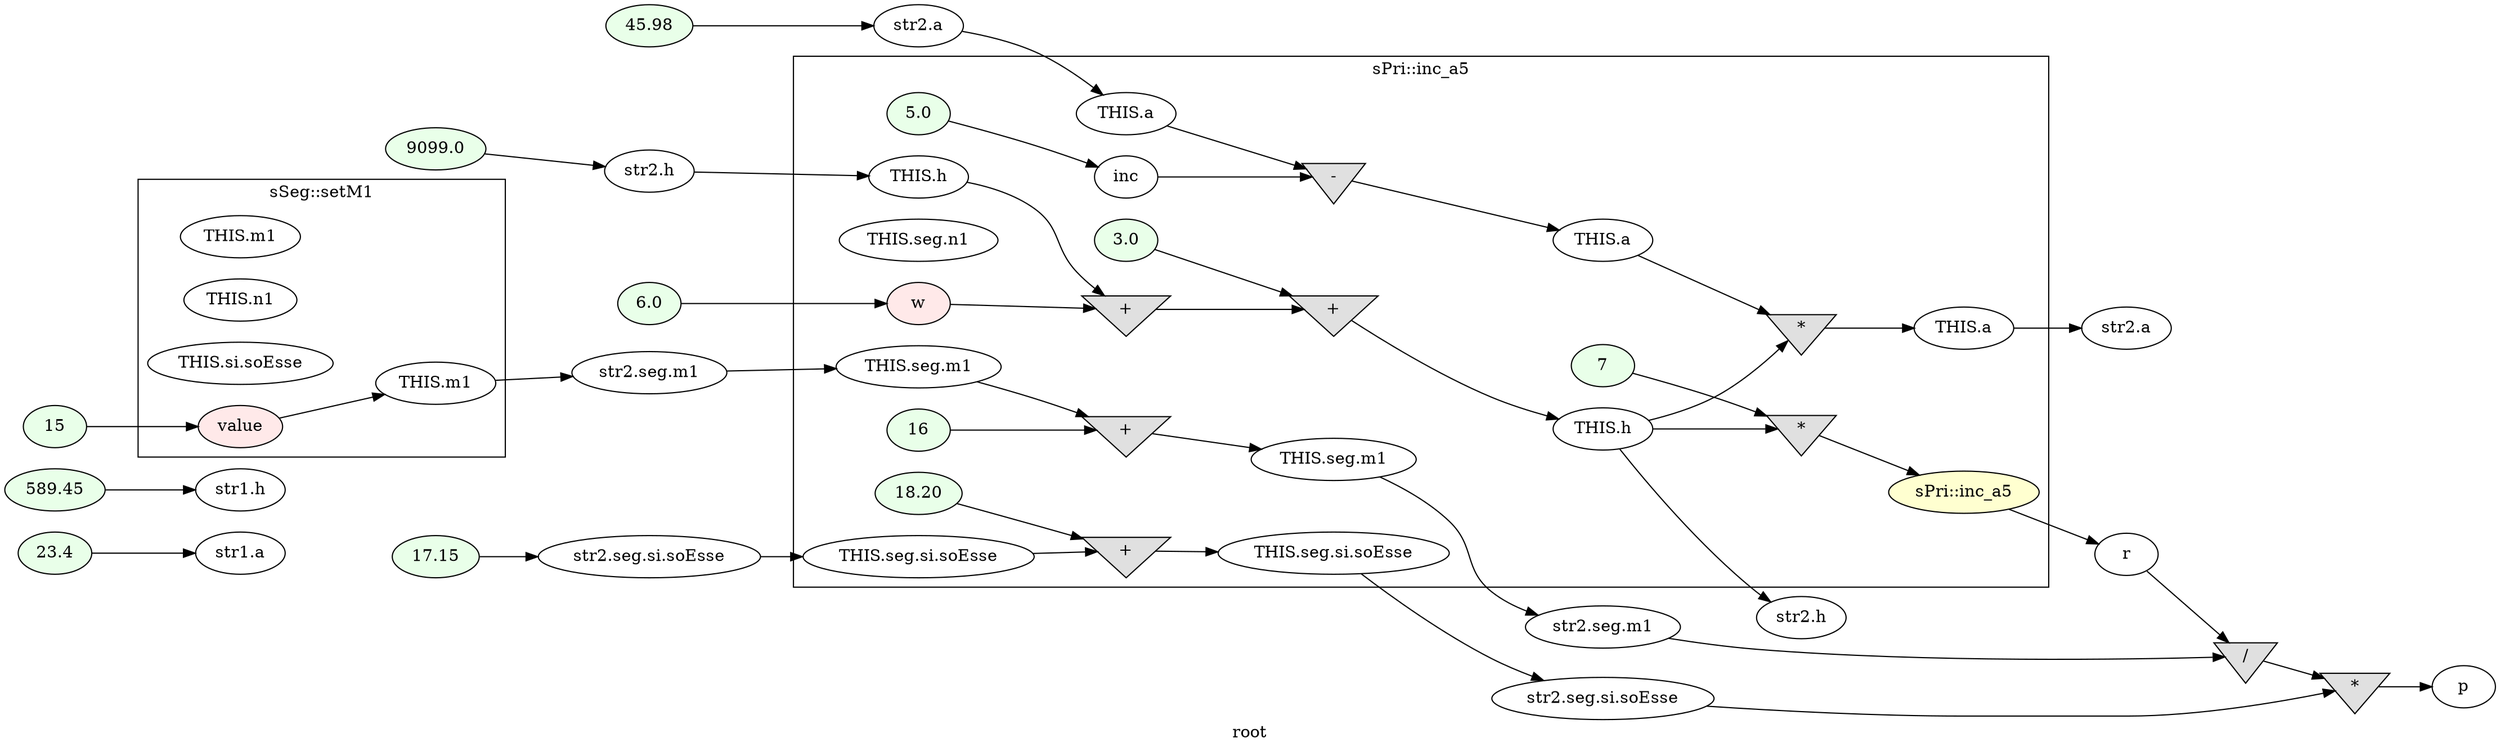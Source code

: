 digraph G
{
rankdir=LR;
label = "root";
	node_000031 [ label = "23.4", style=filled, fillcolor="#E9FFE9", startingline=43 ]
	node_000032 [ label = "str1.a", startingline=43 ]
	node_000033 [ label = "589.45", style=filled, fillcolor="#E9FFE9", startingline=44 ]
	node_000034 [ label = "str1.h", startingline=44 ]
	node_000035 [ label = "45.98", style=filled, fillcolor="#E9FFE9", startingline=46 ]
	node_000036 [ label = "str2.a", startingline=46 ]
	node_000037 [ label = "9099.0", style=filled, fillcolor="#E9FFE9", startingline=47 ]
	node_000038 [ label = "str2.h", startingline=47 ]
	node_000039 [ label = "15", style=filled, fillcolor="#E9FFE9", startingline=49 ]
	node_000045 [ label = "str2.seg.m1", startingline=49 ]
	node_000046 [ label = "17.15", style=filled, fillcolor="#E9FFE9", startingline=50 ]
	node_000047 [ label = "str2.seg.si.soEsse", startingline=50 ]
	node_000048 [ label = "6.0", style=filled, fillcolor="#E9FFE9", startingline=52 ]
	node_000074 [ label = "str2.a", startingline=52 ]
	node_000075 [ label = "str2.h", startingline=52 ]
	node_000076 [ label = "str2.seg.m1", startingline=52 ]
	node_000077 [ label = "str2.seg.si.soEsse", startingline=52 ]
	node_000078 [ label = "r", startingline=52 ]
	node_000079 [ label = "/", shape=invtriangle, style=filled, fillcolor="#E0E0E0", startingline=54 ]
	node_000080 [ label = "*", shape=invtriangle, style=filled, fillcolor="#E0E0E0", startingline=54 ]
	node_000081 [ label = "p", startingline=54 ]
subgraph cluster_13 {
label = "sSeg::setM1";
parent = "G";
startingline = 49;
	node_000040 [ label = "THIS.m1", startingline=12 ]
	node_000041 [ label = "THIS.n1", startingline=12 ]
	node_000042 [ label = "THIS.si.soEsse", startingline=12 ]
	node_000043 [ label = "value", style=filled, fillcolor="#FFE9E9", startingline=12 ]
	node_000044 [ label = "THIS.m1", startingline=17 ]
}
subgraph cluster_14 {
label = "sPri::inc_a5";
parent = "G";
startingline = 52;
	node_000049 [ label = "THIS.a", startingline=27 ]
	node_000050 [ label = "THIS.h", startingline=27 ]
	node_000051 [ label = "THIS.seg.m1", startingline=27 ]
	node_000052 [ label = "THIS.seg.n1", startingline=27 ]
	node_000053 [ label = "THIS.seg.si.soEsse", startingline=27 ]
	node_000054 [ label = "w", style=filled, fillcolor="#FFE9E9", startingline=27 ]
	node_000055 [ label = "5.0", style=filled, fillcolor="#E9FFE9", startingline=30 ]
	node_000056 [ label = "inc", startingline=30 ]
	node_000057 [ label = "-", shape=invtriangle, style=filled, fillcolor="#E0E0E0", startingline=31 ]
	node_000058 [ label = "THIS.a", startingline=31 ]
	node_000059 [ label = "+", shape=invtriangle, style=filled, fillcolor="#E0E0E0", startingline=32 ]
	node_000060 [ label = "3.0", style=filled, fillcolor="#E9FFE9", startingline=32 ]
	node_000061 [ label = "+", shape=invtriangle, style=filled, fillcolor="#E0E0E0", startingline=32 ]
	node_000062 [ label = "THIS.h", startingline=32 ]
	node_000063 [ label = "*", shape=invtriangle, style=filled, fillcolor="#E0E0E0", startingline=33 ]
	node_000064 [ label = "THIS.a", startingline=33 ]
	node_000065 [ label = "16", style=filled, fillcolor="#E9FFE9", startingline=34 ]
	node_000066 [ label = "+", shape=invtriangle, style=filled, fillcolor="#E0E0E0", startingline=34 ]
	node_000067 [ label = "THIS.seg.m1", startingline=34 ]
	node_000068 [ label = "18.20", style=filled, fillcolor="#E9FFE9", startingline=35 ]
	node_000069 [ label = "+", shape=invtriangle, style=filled, fillcolor="#E0E0E0", startingline=35 ]
	node_000070 [ label = "THIS.seg.si.soEsse", startingline=35 ]
	node_000071 [ label = "7", style=filled, fillcolor="#E9FFE9", startingline=36 ]
	node_000072 [ label = "*", shape=invtriangle, style=filled, fillcolor="#E0E0E0", startingline=36 ]
	node_000073 [ label = "sPri::inc_a5", style=filled, fillcolor="#FFFFD0", startingline=36 ]
}
	node_000031 -> node_000032
	node_000033 -> node_000034
	node_000035 -> node_000036
	node_000036 -> node_000049
	node_000037 -> node_000038
	node_000038 -> node_000050
	node_000039 -> node_000043
	node_000045 -> node_000051
	node_000046 -> node_000047
	node_000047 -> node_000053
	node_000048 -> node_000054
	node_000076 -> node_000079
	node_000077 -> node_000080
	node_000078 -> node_000079
	node_000079 -> node_000080
	node_000080 -> node_000081
	node_000043 -> node_000044
	node_000044 -> node_000045
	node_000049 -> node_000057
	node_000050 -> node_000059
	node_000051 -> node_000066
	node_000053 -> node_000069
	node_000054 -> node_000059
	node_000055 -> node_000056
	node_000056 -> node_000057
	node_000057 -> node_000058
	node_000058 -> node_000063
	node_000059 -> node_000061
	node_000060 -> node_000061
	node_000061 -> node_000062
	node_000062 -> node_000063
	node_000062 -> node_000072
	node_000062 -> node_000075
	node_000063 -> node_000064
	node_000064 -> node_000074
	node_000065 -> node_000066
	node_000066 -> node_000067
	node_000067 -> node_000076
	node_000068 -> node_000069
	node_000069 -> node_000070
	node_000070 -> node_000077
	node_000071 -> node_000072
	node_000072 -> node_000073
	node_000073 -> node_000078
}
